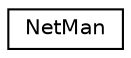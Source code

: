 digraph "Иерархия классов. Графический вид."
{
 // LATEX_PDF_SIZE
  edge [fontname="Helvetica",fontsize="10",labelfontname="Helvetica",labelfontsize="10"];
  node [fontname="Helvetica",fontsize="10",shape=record];
  rankdir="LR";
  Node0 [label="NetMan",height=0.2,width=0.4,color="black", fillcolor="white", style="filled",URL="$classNetMan.html",tooltip="Класс для управления сетевым подключением и взаимодействием."];
}
